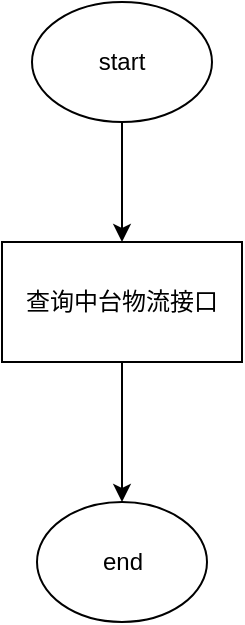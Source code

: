 <mxfile version="14.6.0" type="github">
  <diagram id="cQwEYAnqC0Aj_T1h5q0f" name="Page-1">
    <mxGraphModel dx="1422" dy="762" grid="1" gridSize="10" guides="1" tooltips="1" connect="1" arrows="1" fold="1" page="1" pageScale="1" pageWidth="827" pageHeight="1169" math="0" shadow="0">
      <root>
        <mxCell id="0" />
        <mxCell id="1" parent="0" />
        <mxCell id="hebBRnvYn9SBg0xsfD6A-4" value="" style="edgeStyle=orthogonalEdgeStyle;rounded=0;orthogonalLoop=1;jettySize=auto;html=1;" edge="1" parent="1" source="hebBRnvYn9SBg0xsfD6A-1" target="hebBRnvYn9SBg0xsfD6A-2">
          <mxGeometry relative="1" as="geometry" />
        </mxCell>
        <mxCell id="hebBRnvYn9SBg0xsfD6A-1" value="start" style="ellipse;whiteSpace=wrap;html=1;" vertex="1" parent="1">
          <mxGeometry x="310" y="40" width="90" height="60" as="geometry" />
        </mxCell>
        <mxCell id="hebBRnvYn9SBg0xsfD6A-5" value="" style="edgeStyle=orthogonalEdgeStyle;rounded=0;orthogonalLoop=1;jettySize=auto;html=1;" edge="1" parent="1" source="hebBRnvYn9SBg0xsfD6A-2" target="hebBRnvYn9SBg0xsfD6A-3">
          <mxGeometry relative="1" as="geometry" />
        </mxCell>
        <mxCell id="hebBRnvYn9SBg0xsfD6A-2" value="查询中台物流接口" style="rounded=0;whiteSpace=wrap;html=1;" vertex="1" parent="1">
          <mxGeometry x="295" y="160" width="120" height="60" as="geometry" />
        </mxCell>
        <mxCell id="hebBRnvYn9SBg0xsfD6A-3" value="end" style="ellipse;whiteSpace=wrap;html=1;" vertex="1" parent="1">
          <mxGeometry x="312.5" y="290" width="85" height="60" as="geometry" />
        </mxCell>
      </root>
    </mxGraphModel>
  </diagram>
</mxfile>
